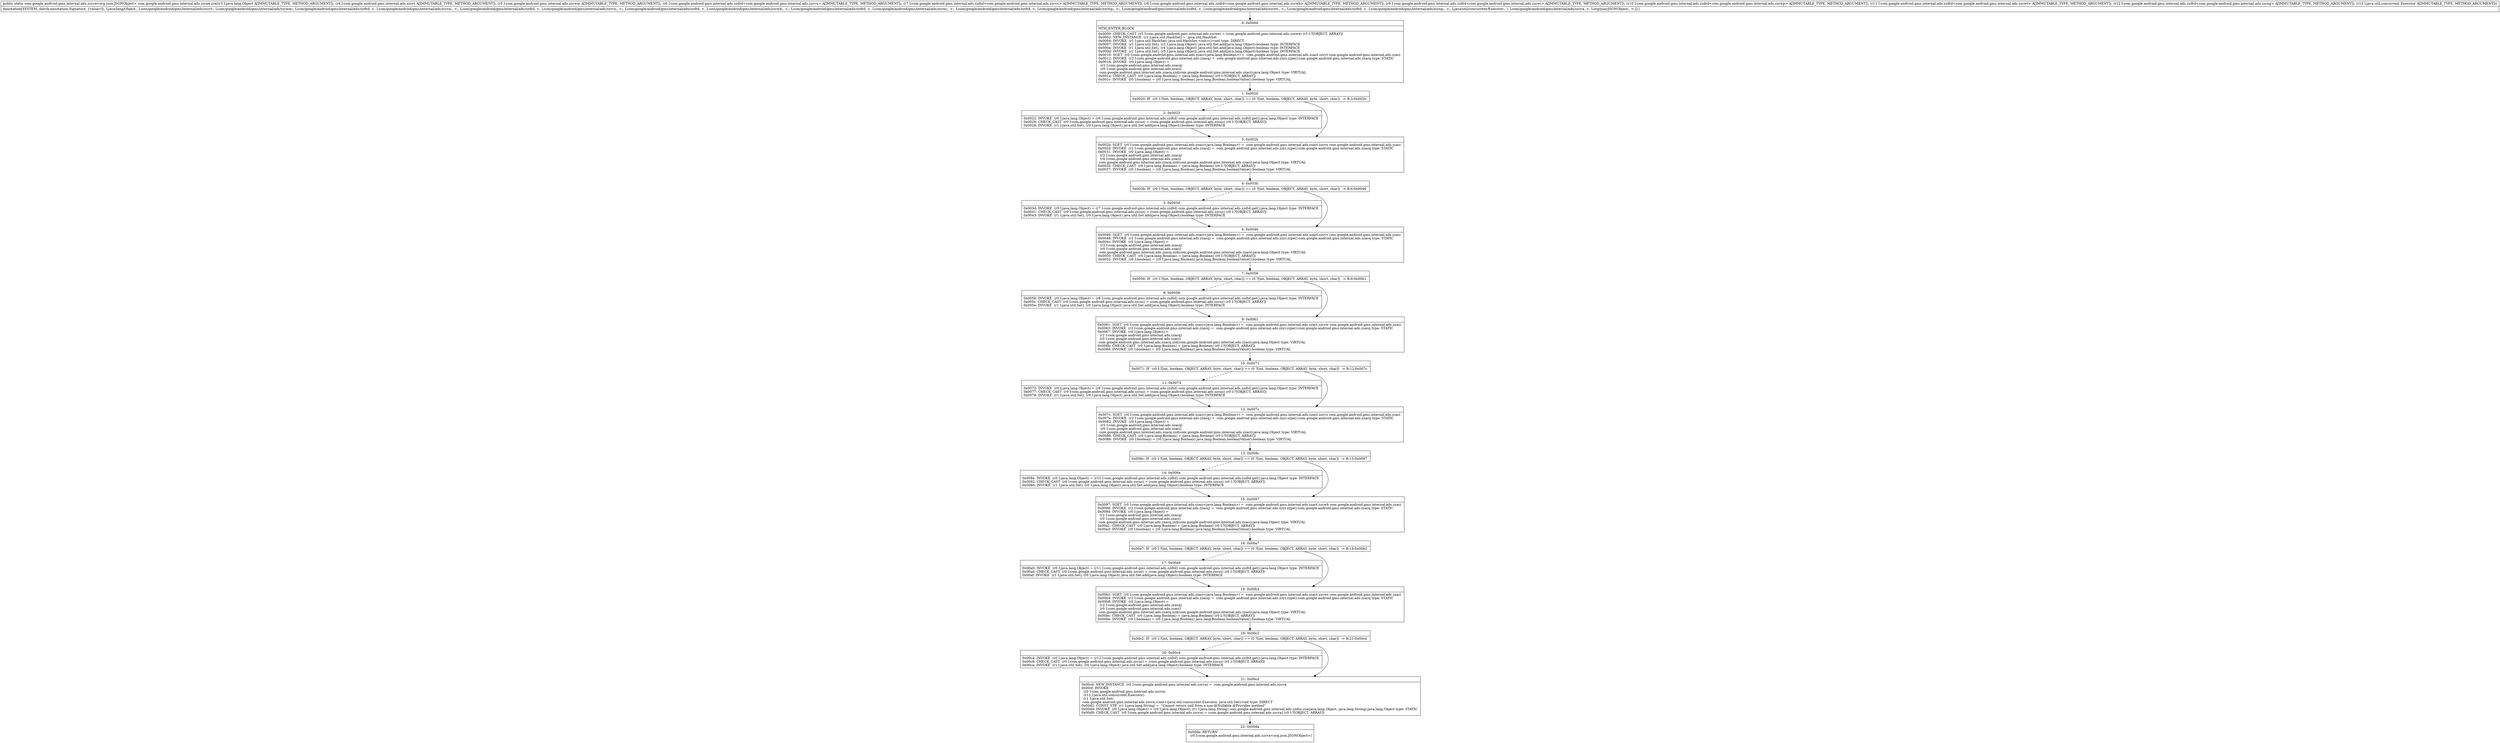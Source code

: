 digraph "CFG forcom.google.android.gms.internal.ads.zzcxe.zza(Ljava\/lang\/Object;Lcom\/google\/android\/gms\/internal\/ads\/zzcvt;Lcom\/google\/android\/gms\/internal\/ads\/zzcwm;Lcom\/google\/android\/gms\/internal\/ads\/zzdtd;Lcom\/google\/android\/gms\/internal\/ads\/zzdtd;Lcom\/google\/android\/gms\/internal\/ads\/zzdtd;Lcom\/google\/android\/gms\/internal\/ads\/zzdtd;Lcom\/google\/android\/gms\/internal\/ads\/zzdtd;Lcom\/google\/android\/gms\/internal\/ads\/zzdtd;Lcom\/google\/android\/gms\/internal\/ads\/zzdtd;Ljava\/util\/concurrent\/Executor;)Lcom\/google\/android\/gms\/internal\/ads\/zzcva;" {
Node_0 [shape=record,label="{0\:\ 0x0000|MTH_ENTER_BLOCK\l|0x0000: CHECK_CAST  (r3 I:com.google.android.gms.internal.ads.zzcwe) = (com.google.android.gms.internal.ads.zzcwe) (r3 I:?[OBJECT, ARRAY]) \l0x0002: NEW_INSTANCE  (r1 I:java.util.HashSet) =  java.util.HashSet \l0x0004: INVOKE  (r1 I:java.util.HashSet) java.util.HashSet.\<init\>():void type: DIRECT \l0x0007: INVOKE  (r1 I:java.util.Set), (r3 I:java.lang.Object) java.util.Set.add(java.lang.Object):boolean type: INTERFACE \l0x000a: INVOKE  (r1 I:java.util.Set), (r4 I:java.lang.Object) java.util.Set.add(java.lang.Object):boolean type: INTERFACE \l0x000d: INVOKE  (r1 I:java.util.Set), (r5 I:java.lang.Object) java.util.Set.add(java.lang.Object):boolean type: INTERFACE \l0x0010: SGET  (r0 I:com.google.android.gms.internal.ads.zzaci\<java.lang.Boolean\>) =  com.google.android.gms.internal.ads.zzact.zzcvt com.google.android.gms.internal.ads.zzaci \l0x0012: INVOKE  (r2 I:com.google.android.gms.internal.ads.zzacq) =  com.google.android.gms.internal.ads.zzyr.zzpe():com.google.android.gms.internal.ads.zzacq type: STATIC \l0x0016: INVOKE  (r0 I:java.lang.Object) = \l  (r2 I:com.google.android.gms.internal.ads.zzacq)\l  (r0 I:com.google.android.gms.internal.ads.zzaci)\l com.google.android.gms.internal.ads.zzacq.zzd(com.google.android.gms.internal.ads.zzaci):java.lang.Object type: VIRTUAL \l0x001a: CHECK_CAST  (r0 I:java.lang.Boolean) = (java.lang.Boolean) (r0 I:?[OBJECT, ARRAY]) \l0x001c: INVOKE  (r0 I:boolean) = (r0 I:java.lang.Boolean) java.lang.Boolean.booleanValue():boolean type: VIRTUAL \l}"];
Node_1 [shape=record,label="{1\:\ 0x0020|0x0020: IF  (r0 I:?[int, boolean, OBJECT, ARRAY, byte, short, char]) == (0 ?[int, boolean, OBJECT, ARRAY, byte, short, char])  \-\> B:3:0x002b \l}"];
Node_2 [shape=record,label="{2\:\ 0x0022|0x0022: INVOKE  (r0 I:java.lang.Object) = (r6 I:com.google.android.gms.internal.ads.zzdtd) com.google.android.gms.internal.ads.zzdtd.get():java.lang.Object type: INTERFACE \l0x0026: CHECK_CAST  (r0 I:com.google.android.gms.internal.ads.zzcuz) = (com.google.android.gms.internal.ads.zzcuz) (r0 I:?[OBJECT, ARRAY]) \l0x0028: INVOKE  (r1 I:java.util.Set), (r0 I:java.lang.Object) java.util.Set.add(java.lang.Object):boolean type: INTERFACE \l}"];
Node_3 [shape=record,label="{3\:\ 0x002b|0x002b: SGET  (r0 I:com.google.android.gms.internal.ads.zzaci\<java.lang.Boolean\>) =  com.google.android.gms.internal.ads.zzact.zzcvu com.google.android.gms.internal.ads.zzaci \l0x002d: INVOKE  (r2 I:com.google.android.gms.internal.ads.zzacq) =  com.google.android.gms.internal.ads.zzyr.zzpe():com.google.android.gms.internal.ads.zzacq type: STATIC \l0x0031: INVOKE  (r0 I:java.lang.Object) = \l  (r2 I:com.google.android.gms.internal.ads.zzacq)\l  (r0 I:com.google.android.gms.internal.ads.zzaci)\l com.google.android.gms.internal.ads.zzacq.zzd(com.google.android.gms.internal.ads.zzaci):java.lang.Object type: VIRTUAL \l0x0035: CHECK_CAST  (r0 I:java.lang.Boolean) = (java.lang.Boolean) (r0 I:?[OBJECT, ARRAY]) \l0x0037: INVOKE  (r0 I:boolean) = (r0 I:java.lang.Boolean) java.lang.Boolean.booleanValue():boolean type: VIRTUAL \l}"];
Node_4 [shape=record,label="{4\:\ 0x003b|0x003b: IF  (r0 I:?[int, boolean, OBJECT, ARRAY, byte, short, char]) == (0 ?[int, boolean, OBJECT, ARRAY, byte, short, char])  \-\> B:6:0x0046 \l}"];
Node_5 [shape=record,label="{5\:\ 0x003d|0x003d: INVOKE  (r0 I:java.lang.Object) = (r7 I:com.google.android.gms.internal.ads.zzdtd) com.google.android.gms.internal.ads.zzdtd.get():java.lang.Object type: INTERFACE \l0x0041: CHECK_CAST  (r0 I:com.google.android.gms.internal.ads.zzcuz) = (com.google.android.gms.internal.ads.zzcuz) (r0 I:?[OBJECT, ARRAY]) \l0x0043: INVOKE  (r1 I:java.util.Set), (r0 I:java.lang.Object) java.util.Set.add(java.lang.Object):boolean type: INTERFACE \l}"];
Node_6 [shape=record,label="{6\:\ 0x0046|0x0046: SGET  (r0 I:com.google.android.gms.internal.ads.zzaci\<java.lang.Boolean\>) =  com.google.android.gms.internal.ads.zzact.zzcvv com.google.android.gms.internal.ads.zzaci \l0x0048: INVOKE  (r2 I:com.google.android.gms.internal.ads.zzacq) =  com.google.android.gms.internal.ads.zzyr.zzpe():com.google.android.gms.internal.ads.zzacq type: STATIC \l0x004c: INVOKE  (r0 I:java.lang.Object) = \l  (r2 I:com.google.android.gms.internal.ads.zzacq)\l  (r0 I:com.google.android.gms.internal.ads.zzaci)\l com.google.android.gms.internal.ads.zzacq.zzd(com.google.android.gms.internal.ads.zzaci):java.lang.Object type: VIRTUAL \l0x0050: CHECK_CAST  (r0 I:java.lang.Boolean) = (java.lang.Boolean) (r0 I:?[OBJECT, ARRAY]) \l0x0052: INVOKE  (r0 I:boolean) = (r0 I:java.lang.Boolean) java.lang.Boolean.booleanValue():boolean type: VIRTUAL \l}"];
Node_7 [shape=record,label="{7\:\ 0x0056|0x0056: IF  (r0 I:?[int, boolean, OBJECT, ARRAY, byte, short, char]) == (0 ?[int, boolean, OBJECT, ARRAY, byte, short, char])  \-\> B:9:0x0061 \l}"];
Node_8 [shape=record,label="{8\:\ 0x0058|0x0058: INVOKE  (r0 I:java.lang.Object) = (r8 I:com.google.android.gms.internal.ads.zzdtd) com.google.android.gms.internal.ads.zzdtd.get():java.lang.Object type: INTERFACE \l0x005c: CHECK_CAST  (r0 I:com.google.android.gms.internal.ads.zzcuz) = (com.google.android.gms.internal.ads.zzcuz) (r0 I:?[OBJECT, ARRAY]) \l0x005e: INVOKE  (r1 I:java.util.Set), (r0 I:java.lang.Object) java.util.Set.add(java.lang.Object):boolean type: INTERFACE \l}"];
Node_9 [shape=record,label="{9\:\ 0x0061|0x0061: SGET  (r0 I:com.google.android.gms.internal.ads.zzaci\<java.lang.Boolean\>) =  com.google.android.gms.internal.ads.zzact.zzcvw com.google.android.gms.internal.ads.zzaci \l0x0063: INVOKE  (r2 I:com.google.android.gms.internal.ads.zzacq) =  com.google.android.gms.internal.ads.zzyr.zzpe():com.google.android.gms.internal.ads.zzacq type: STATIC \l0x0067: INVOKE  (r0 I:java.lang.Object) = \l  (r2 I:com.google.android.gms.internal.ads.zzacq)\l  (r0 I:com.google.android.gms.internal.ads.zzaci)\l com.google.android.gms.internal.ads.zzacq.zzd(com.google.android.gms.internal.ads.zzaci):java.lang.Object type: VIRTUAL \l0x006b: CHECK_CAST  (r0 I:java.lang.Boolean) = (java.lang.Boolean) (r0 I:?[OBJECT, ARRAY]) \l0x006d: INVOKE  (r0 I:boolean) = (r0 I:java.lang.Boolean) java.lang.Boolean.booleanValue():boolean type: VIRTUAL \l}"];
Node_10 [shape=record,label="{10\:\ 0x0071|0x0071: IF  (r0 I:?[int, boolean, OBJECT, ARRAY, byte, short, char]) == (0 ?[int, boolean, OBJECT, ARRAY, byte, short, char])  \-\> B:12:0x007c \l}"];
Node_11 [shape=record,label="{11\:\ 0x0073|0x0073: INVOKE  (r0 I:java.lang.Object) = (r9 I:com.google.android.gms.internal.ads.zzdtd) com.google.android.gms.internal.ads.zzdtd.get():java.lang.Object type: INTERFACE \l0x0077: CHECK_CAST  (r0 I:com.google.android.gms.internal.ads.zzcuz) = (com.google.android.gms.internal.ads.zzcuz) (r0 I:?[OBJECT, ARRAY]) \l0x0079: INVOKE  (r1 I:java.util.Set), (r0 I:java.lang.Object) java.util.Set.add(java.lang.Object):boolean type: INTERFACE \l}"];
Node_12 [shape=record,label="{12\:\ 0x007c|0x007c: SGET  (r0 I:com.google.android.gms.internal.ads.zzaci\<java.lang.Boolean\>) =  com.google.android.gms.internal.ads.zzact.zzcvz com.google.android.gms.internal.ads.zzaci \l0x007e: INVOKE  (r2 I:com.google.android.gms.internal.ads.zzacq) =  com.google.android.gms.internal.ads.zzyr.zzpe():com.google.android.gms.internal.ads.zzacq type: STATIC \l0x0082: INVOKE  (r0 I:java.lang.Object) = \l  (r2 I:com.google.android.gms.internal.ads.zzacq)\l  (r0 I:com.google.android.gms.internal.ads.zzaci)\l com.google.android.gms.internal.ads.zzacq.zzd(com.google.android.gms.internal.ads.zzaci):java.lang.Object type: VIRTUAL \l0x0086: CHECK_CAST  (r0 I:java.lang.Boolean) = (java.lang.Boolean) (r0 I:?[OBJECT, ARRAY]) \l0x0088: INVOKE  (r0 I:boolean) = (r0 I:java.lang.Boolean) java.lang.Boolean.booleanValue():boolean type: VIRTUAL \l}"];
Node_13 [shape=record,label="{13\:\ 0x008c|0x008c: IF  (r0 I:?[int, boolean, OBJECT, ARRAY, byte, short, char]) == (0 ?[int, boolean, OBJECT, ARRAY, byte, short, char])  \-\> B:15:0x0097 \l}"];
Node_14 [shape=record,label="{14\:\ 0x008e|0x008e: INVOKE  (r0 I:java.lang.Object) = (r10 I:com.google.android.gms.internal.ads.zzdtd) com.google.android.gms.internal.ads.zzdtd.get():java.lang.Object type: INTERFACE \l0x0092: CHECK_CAST  (r0 I:com.google.android.gms.internal.ads.zzcuz) = (com.google.android.gms.internal.ads.zzcuz) (r0 I:?[OBJECT, ARRAY]) \l0x0094: INVOKE  (r1 I:java.util.Set), (r0 I:java.lang.Object) java.util.Set.add(java.lang.Object):boolean type: INTERFACE \l}"];
Node_15 [shape=record,label="{15\:\ 0x0097|0x0097: SGET  (r0 I:com.google.android.gms.internal.ads.zzaci\<java.lang.Boolean\>) =  com.google.android.gms.internal.ads.zzact.zzcwb com.google.android.gms.internal.ads.zzaci \l0x0099: INVOKE  (r2 I:com.google.android.gms.internal.ads.zzacq) =  com.google.android.gms.internal.ads.zzyr.zzpe():com.google.android.gms.internal.ads.zzacq type: STATIC \l0x009d: INVOKE  (r0 I:java.lang.Object) = \l  (r2 I:com.google.android.gms.internal.ads.zzacq)\l  (r0 I:com.google.android.gms.internal.ads.zzaci)\l com.google.android.gms.internal.ads.zzacq.zzd(com.google.android.gms.internal.ads.zzaci):java.lang.Object type: VIRTUAL \l0x00a1: CHECK_CAST  (r0 I:java.lang.Boolean) = (java.lang.Boolean) (r0 I:?[OBJECT, ARRAY]) \l0x00a3: INVOKE  (r0 I:boolean) = (r0 I:java.lang.Boolean) java.lang.Boolean.booleanValue():boolean type: VIRTUAL \l}"];
Node_16 [shape=record,label="{16\:\ 0x00a7|0x00a7: IF  (r0 I:?[int, boolean, OBJECT, ARRAY, byte, short, char]) == (0 ?[int, boolean, OBJECT, ARRAY, byte, short, char])  \-\> B:18:0x00b2 \l}"];
Node_17 [shape=record,label="{17\:\ 0x00a9|0x00a9: INVOKE  (r0 I:java.lang.Object) = (r11 I:com.google.android.gms.internal.ads.zzdtd) com.google.android.gms.internal.ads.zzdtd.get():java.lang.Object type: INTERFACE \l0x00ad: CHECK_CAST  (r0 I:com.google.android.gms.internal.ads.zzcuz) = (com.google.android.gms.internal.ads.zzcuz) (r0 I:?[OBJECT, ARRAY]) \l0x00af: INVOKE  (r1 I:java.util.Set), (r0 I:java.lang.Object) java.util.Set.add(java.lang.Object):boolean type: INTERFACE \l}"];
Node_18 [shape=record,label="{18\:\ 0x00b2|0x00b2: SGET  (r0 I:com.google.android.gms.internal.ads.zzaci\<java.lang.Boolean\>) =  com.google.android.gms.internal.ads.zzact.zzcwc com.google.android.gms.internal.ads.zzaci \l0x00b4: INVOKE  (r2 I:com.google.android.gms.internal.ads.zzacq) =  com.google.android.gms.internal.ads.zzyr.zzpe():com.google.android.gms.internal.ads.zzacq type: STATIC \l0x00b8: INVOKE  (r0 I:java.lang.Object) = \l  (r2 I:com.google.android.gms.internal.ads.zzacq)\l  (r0 I:com.google.android.gms.internal.ads.zzaci)\l com.google.android.gms.internal.ads.zzacq.zzd(com.google.android.gms.internal.ads.zzaci):java.lang.Object type: VIRTUAL \l0x00bc: CHECK_CAST  (r0 I:java.lang.Boolean) = (java.lang.Boolean) (r0 I:?[OBJECT, ARRAY]) \l0x00be: INVOKE  (r0 I:boolean) = (r0 I:java.lang.Boolean) java.lang.Boolean.booleanValue():boolean type: VIRTUAL \l}"];
Node_19 [shape=record,label="{19\:\ 0x00c2|0x00c2: IF  (r0 I:?[int, boolean, OBJECT, ARRAY, byte, short, char]) == (0 ?[int, boolean, OBJECT, ARRAY, byte, short, char])  \-\> B:21:0x00cd \l}"];
Node_20 [shape=record,label="{20\:\ 0x00c4|0x00c4: INVOKE  (r0 I:java.lang.Object) = (r12 I:com.google.android.gms.internal.ads.zzdtd) com.google.android.gms.internal.ads.zzdtd.get():java.lang.Object type: INTERFACE \l0x00c8: CHECK_CAST  (r0 I:com.google.android.gms.internal.ads.zzcuz) = (com.google.android.gms.internal.ads.zzcuz) (r0 I:?[OBJECT, ARRAY]) \l0x00ca: INVOKE  (r1 I:java.util.Set), (r0 I:java.lang.Object) java.util.Set.add(java.lang.Object):boolean type: INTERFACE \l}"];
Node_21 [shape=record,label="{21\:\ 0x00cd|0x00cd: NEW_INSTANCE  (r0 I:com.google.android.gms.internal.ads.zzcva) =  com.google.android.gms.internal.ads.zzcva \l0x00cf: INVOKE  \l  (r0 I:com.google.android.gms.internal.ads.zzcva)\l  (r13 I:java.util.concurrent.Executor)\l  (r1 I:java.util.Set)\l com.google.android.gms.internal.ads.zzcva.\<init\>(java.util.concurrent.Executor, java.util.Set):void type: DIRECT \l0x00d2: CONST_STR  (r1 I:java.lang.String) =  \"Cannot return null from a non\-@Nullable @Provides method\" \l0x00d4: INVOKE  (r0 I:java.lang.Object) = (r0 I:java.lang.Object), (r1 I:java.lang.String) com.google.android.gms.internal.ads.zzdtn.zza(java.lang.Object, java.lang.String):java.lang.Object type: STATIC \l0x00d8: CHECK_CAST  (r0 I:com.google.android.gms.internal.ads.zzcva) = (com.google.android.gms.internal.ads.zzcva) (r0 I:?[OBJECT, ARRAY]) \l}"];
Node_22 [shape=record,label="{22\:\ 0x00da|0x00da: RETURN  \l  (r0 I:com.google.android.gms.internal.ads.zzcva\<org.json.JSONObject\>)\l \l}"];
MethodNode[shape=record,label="{public static com.google.android.gms.internal.ads.zzcva\<org.json.JSONObject\> com.google.android.gms.internal.ads.zzcxe.zza((r3 I:java.lang.Object A[IMMUTABLE_TYPE, METHOD_ARGUMENT]), (r4 I:com.google.android.gms.internal.ads.zzcvt A[IMMUTABLE_TYPE, METHOD_ARGUMENT]), (r5 I:com.google.android.gms.internal.ads.zzcwm A[IMMUTABLE_TYPE, METHOD_ARGUMENT]), (r6 I:com.google.android.gms.internal.ads.zzdtd\<com.google.android.gms.internal.ads.zzcvn\> A[IMMUTABLE_TYPE, METHOD_ARGUMENT]), (r7 I:com.google.android.gms.internal.ads.zzdtd\<com.google.android.gms.internal.ads.zzcvx\> A[IMMUTABLE_TYPE, METHOD_ARGUMENT]), (r8 I:com.google.android.gms.internal.ads.zzdtd\<com.google.android.gms.internal.ads.zzcwb\> A[IMMUTABLE_TYPE, METHOD_ARGUMENT]), (r9 I:com.google.android.gms.internal.ads.zzdtd\<com.google.android.gms.internal.ads.zzcwi\> A[IMMUTABLE_TYPE, METHOD_ARGUMENT]), (r10 I:com.google.android.gms.internal.ads.zzdtd\<com.google.android.gms.internal.ads.zzcwp\> A[IMMUTABLE_TYPE, METHOD_ARGUMENT]), (r11 I:com.google.android.gms.internal.ads.zzdtd\<com.google.android.gms.internal.ads.zzcwt\> A[IMMUTABLE_TYPE, METHOD_ARGUMENT]), (r12 I:com.google.android.gms.internal.ads.zzdtd\<com.google.android.gms.internal.ads.zzcxg\> A[IMMUTABLE_TYPE, METHOD_ARGUMENT]), (r13 I:java.util.concurrent.Executor A[IMMUTABLE_TYPE, METHOD_ARGUMENT]))  | Annotation[SYSTEM, dalvik.annotation.Signature, \{value=[(, Ljava\/lang\/Object;, Lcom\/google\/android\/gms\/internal\/ads\/zzcvt;, Lcom\/google\/android\/gms\/internal\/ads\/zzcwm;, Lcom\/google\/android\/gms\/internal\/ads\/zzdtd, \<, Lcom\/google\/android\/gms\/internal\/ads\/zzcvn;, \>;, Lcom\/google\/android\/gms\/internal\/ads\/zzdtd, \<, Lcom\/google\/android\/gms\/internal\/ads\/zzcvx;, \>;, Lcom\/google\/android\/gms\/internal\/ads\/zzdtd, \<, Lcom\/google\/android\/gms\/internal\/ads\/zzcwb;, \>;, Lcom\/google\/android\/gms\/internal\/ads\/zzdtd, \<, Lcom\/google\/android\/gms\/internal\/ads\/zzcwi;, \>;, Lcom\/google\/android\/gms\/internal\/ads\/zzdtd, \<, Lcom\/google\/android\/gms\/internal\/ads\/zzcwp;, \>;, Lcom\/google\/android\/gms\/internal\/ads\/zzdtd, \<, Lcom\/google\/android\/gms\/internal\/ads\/zzcwt;, \>;, Lcom\/google\/android\/gms\/internal\/ads\/zzdtd, \<, Lcom\/google\/android\/gms\/internal\/ads\/zzcxg;, \>;, Ljava\/util\/concurrent\/Executor;, ), Lcom\/google\/android\/gms\/internal\/ads\/zzcva, \<, Lorg\/json\/JSONObject;, \>;]\}]\l}"];
MethodNode -> Node_0;
Node_0 -> Node_1;
Node_1 -> Node_2[style=dashed];
Node_1 -> Node_3;
Node_2 -> Node_3;
Node_3 -> Node_4;
Node_4 -> Node_5[style=dashed];
Node_4 -> Node_6;
Node_5 -> Node_6;
Node_6 -> Node_7;
Node_7 -> Node_8[style=dashed];
Node_7 -> Node_9;
Node_8 -> Node_9;
Node_9 -> Node_10;
Node_10 -> Node_11[style=dashed];
Node_10 -> Node_12;
Node_11 -> Node_12;
Node_12 -> Node_13;
Node_13 -> Node_14[style=dashed];
Node_13 -> Node_15;
Node_14 -> Node_15;
Node_15 -> Node_16;
Node_16 -> Node_17[style=dashed];
Node_16 -> Node_18;
Node_17 -> Node_18;
Node_18 -> Node_19;
Node_19 -> Node_20[style=dashed];
Node_19 -> Node_21;
Node_20 -> Node_21;
Node_21 -> Node_22;
}

